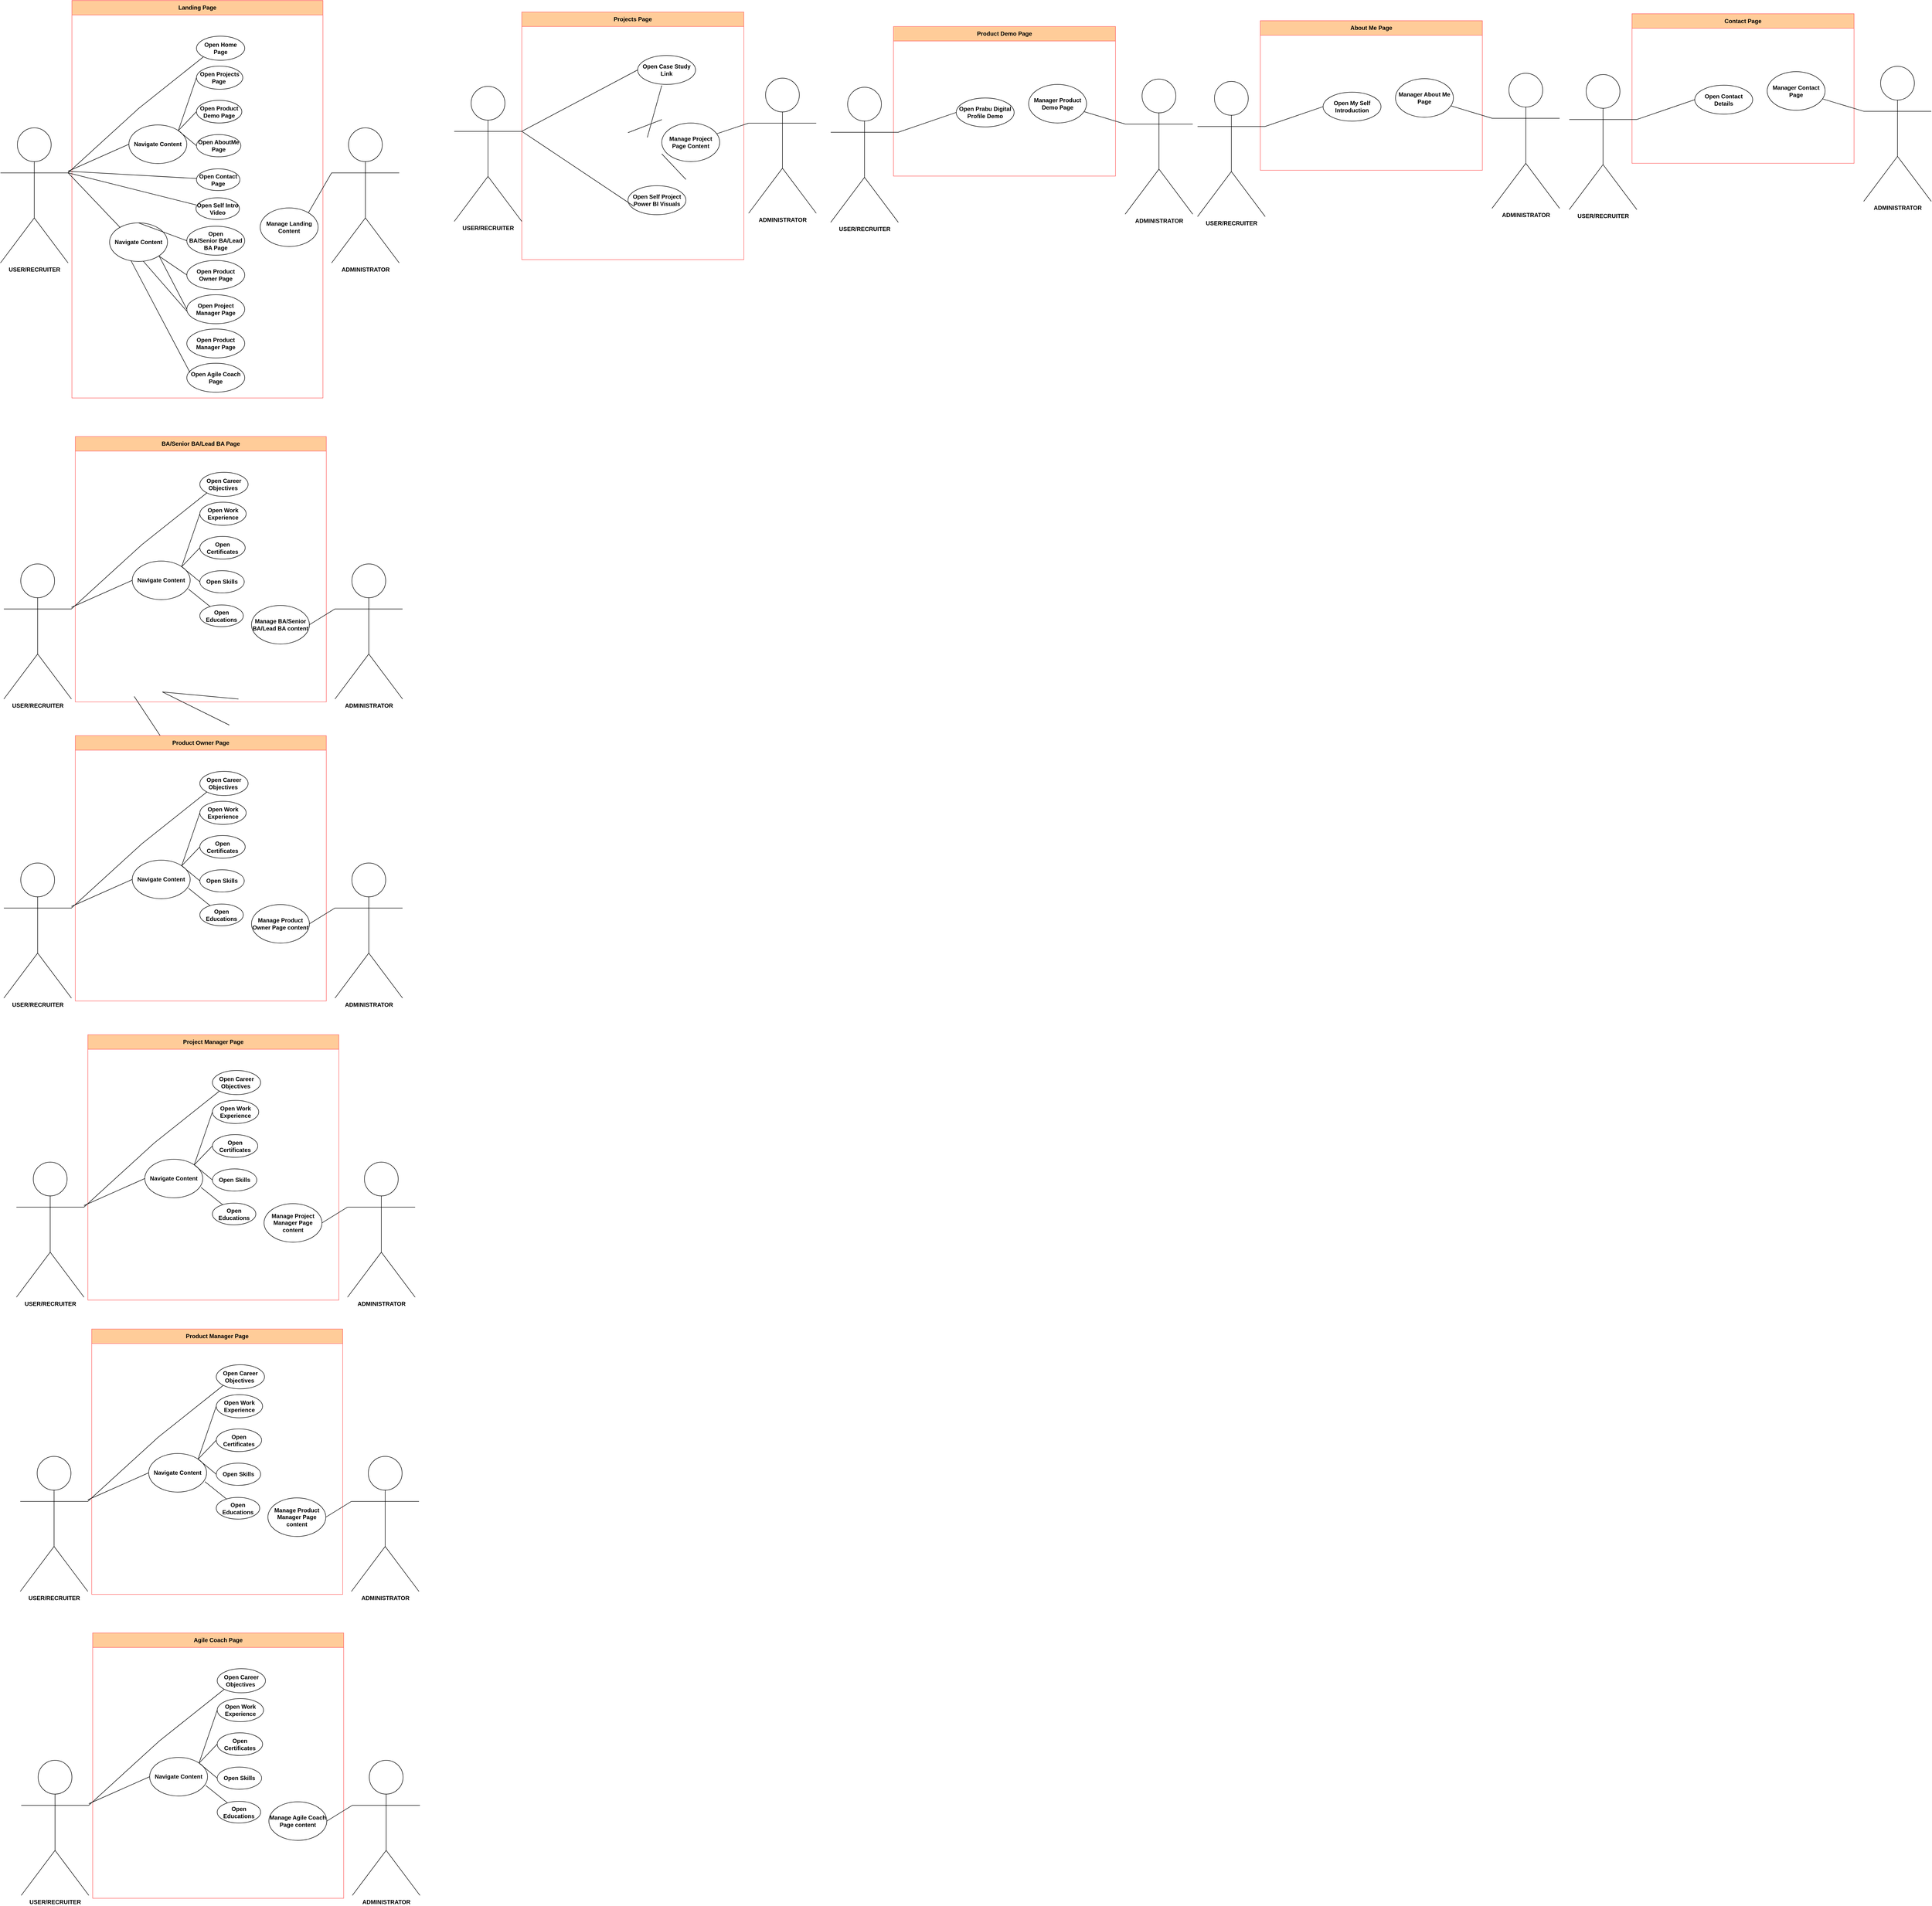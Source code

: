 <mxfile version="27.1.6">
  <diagram name="Page-1" id="kv3CZ3Vaf8H5un61DAdH">
    <mxGraphModel dx="2192" dy="1828" grid="1" gridSize="10" guides="1" tooltips="1" connect="1" arrows="1" fold="1" page="1" pageScale="1" pageWidth="850" pageHeight="1100" math="0" shadow="0">
      <root>
        <mxCell id="0" />
        <mxCell id="1" parent="0" />
        <mxCell id="JGeH6XGpxrfsvEzcyiVG-82" value="Landing Page" style="swimlane;fontStyle=1;align=center;horizontal=1;startSize=30;collapsible=0;html=1;whiteSpace=wrap;fillStyle=solid;fillColor=#FFCC99;strokeColor=#FF6666;swimlaneFillColor=default;movable=0;resizable=0;rotatable=0;deletable=0;editable=0;locked=1;connectable=0;" parent="1" vertex="1">
          <mxGeometry x="-642" y="-1064" width="520" height="824" as="geometry" />
        </mxCell>
        <mxCell id="JGeH6XGpxrfsvEzcyiVG-99" value="&lt;b&gt;Manage Landing Content&lt;/b&gt;" style="ellipse;whiteSpace=wrap;html=1;" parent="JGeH6XGpxrfsvEzcyiVG-82" vertex="1">
          <mxGeometry x="390" y="430" width="120" height="80" as="geometry" />
        </mxCell>
        <mxCell id="JGeH6XGpxrfsvEzcyiVG-101" value="" style="edgeStyle=none;html=1;endArrow=none;verticalAlign=bottom;rounded=0;entryX=0;entryY=0.333;entryDx=0;entryDy=0;entryPerimeter=0;" parent="JGeH6XGpxrfsvEzcyiVG-82" target="JGeH6XGpxrfsvEzcyiVG-23" edge="1">
          <mxGeometry width="160" relative="1" as="geometry">
            <mxPoint x="490" y="440" as="sourcePoint" />
            <mxPoint x="650" y="440" as="targetPoint" />
          </mxGeometry>
        </mxCell>
        <mxCell id="JGeH6XGpxrfsvEzcyiVG-22" value="&lt;b&gt;USER/RECRUITER&lt;/b&gt;" style="shape=umlActor;html=1;verticalLabelPosition=bottom;verticalAlign=top;align=center;" parent="1" vertex="1">
          <mxGeometry x="-790" y="-800" width="140" height="280" as="geometry" />
        </mxCell>
        <mxCell id="JGeH6XGpxrfsvEzcyiVG-23" value="&lt;b&gt;ADMINISTRATOR&lt;/b&gt;" style="shape=umlActor;html=1;verticalLabelPosition=bottom;verticalAlign=top;align=center;" parent="1" vertex="1">
          <mxGeometry x="-104" y="-800" width="140" height="280" as="geometry" />
        </mxCell>
        <mxCell id="JGeH6XGpxrfsvEzcyiVG-2" value="Open Home Page" style="shape=ellipse;html=1;strokeWidth=1;fontStyle=1;whiteSpace=wrap;align=center;perimeter=ellipsePerimeter;" parent="1" vertex="1">
          <mxGeometry x="-384" y="-990" width="100" height="50" as="geometry" />
        </mxCell>
        <mxCell id="JGeH6XGpxrfsvEzcyiVG-8" value="Open Projects Page&amp;nbsp;" style="shape=ellipse;html=1;strokeWidth=1;fontStyle=1;whiteSpace=wrap;align=center;perimeter=ellipsePerimeter;" parent="1" vertex="1">
          <mxGeometry x="-384" y="-928" width="96" height="48" as="geometry" />
        </mxCell>
        <mxCell id="JGeH6XGpxrfsvEzcyiVG-9" value="Open Product Demo Page" style="shape=ellipse;html=1;strokeWidth=1;fontStyle=1;whiteSpace=wrap;align=center;perimeter=ellipsePerimeter;" parent="1" vertex="1">
          <mxGeometry x="-384" y="-857" width="94" height="47" as="geometry" />
        </mxCell>
        <mxCell id="JGeH6XGpxrfsvEzcyiVG-10" value="Open AboutMe Page" style="shape=ellipse;html=1;strokeWidth=1;fontStyle=1;whiteSpace=wrap;align=center;perimeter=ellipsePerimeter;" parent="1" vertex="1">
          <mxGeometry x="-384" y="-786" width="92" height="46" as="geometry" />
        </mxCell>
        <mxCell id="JGeH6XGpxrfsvEzcyiVG-11" value="Open Contact Page" style="shape=ellipse;html=1;strokeWidth=1;fontStyle=1;whiteSpace=wrap;align=center;perimeter=ellipsePerimeter;" parent="1" vertex="1">
          <mxGeometry x="-384" y="-715" width="90" height="45" as="geometry" />
        </mxCell>
        <mxCell id="JGeH6XGpxrfsvEzcyiVG-12" value="&lt;div&gt;Open&lt;/div&gt;BA/Senior BA/Lead BA Page" style="shape=ellipse;html=1;strokeWidth=1;fontStyle=1;whiteSpace=wrap;align=center;perimeter=ellipsePerimeter;" parent="1" vertex="1">
          <mxGeometry x="-404" y="-596" width="120" height="60" as="geometry" />
        </mxCell>
        <mxCell id="JGeH6XGpxrfsvEzcyiVG-18" value="Open Product Owner Page" style="shape=ellipse;html=1;strokeWidth=1;fontStyle=1;whiteSpace=wrap;align=center;perimeter=ellipsePerimeter;" parent="1" vertex="1">
          <mxGeometry x="-404" y="-525" width="120" height="60" as="geometry" />
        </mxCell>
        <mxCell id="JGeH6XGpxrfsvEzcyiVG-19" value="Open Project Manager Page" style="shape=ellipse;html=1;strokeWidth=1;fontStyle=1;whiteSpace=wrap;align=center;perimeter=ellipsePerimeter;" parent="1" vertex="1">
          <mxGeometry x="-404" y="-454" width="120" height="60" as="geometry" />
        </mxCell>
        <mxCell id="JGeH6XGpxrfsvEzcyiVG-20" value="Open Product Manager Page" style="shape=ellipse;html=1;strokeWidth=1;fontStyle=1;whiteSpace=wrap;align=center;perimeter=ellipsePerimeter;" parent="1" vertex="1">
          <mxGeometry x="-404" y="-383" width="120" height="60" as="geometry" />
        </mxCell>
        <mxCell id="JGeH6XGpxrfsvEzcyiVG-21" value="Open Agile Coach Page" style="shape=ellipse;html=1;strokeWidth=1;fontStyle=1;whiteSpace=wrap;align=center;perimeter=ellipsePerimeter;" parent="1" vertex="1">
          <mxGeometry x="-404" y="-312" width="120" height="60" as="geometry" />
        </mxCell>
        <mxCell id="JGeH6XGpxrfsvEzcyiVG-85" value="&lt;b&gt;Navigate Content&lt;/b&gt;" style="ellipse;whiteSpace=wrap;html=1;strokeWidth=1;" parent="1" vertex="1">
          <mxGeometry x="-524" y="-806" width="120" height="80" as="geometry" />
        </mxCell>
        <mxCell id="JGeH6XGpxrfsvEzcyiVG-86" value="" style="edgeStyle=none;html=1;endArrow=none;verticalAlign=bottom;rounded=0;entryX=0;entryY=0.5;entryDx=0;entryDy=0;exitX=1;exitY=0;exitDx=0;exitDy=0;" parent="1" source="JGeH6XGpxrfsvEzcyiVG-85" target="JGeH6XGpxrfsvEzcyiVG-8" edge="1">
          <mxGeometry width="160" relative="1" as="geometry">
            <mxPoint x="-414" y="-800" as="sourcePoint" />
            <mxPoint x="-304" y="-810" as="targetPoint" />
          </mxGeometry>
        </mxCell>
        <mxCell id="JGeH6XGpxrfsvEzcyiVG-87" value="" style="edgeStyle=none;html=1;endArrow=none;verticalAlign=bottom;rounded=0;entryX=0;entryY=0.5;entryDx=0;entryDy=0;exitX=1;exitY=0;exitDx=0;exitDy=0;" parent="1" source="JGeH6XGpxrfsvEzcyiVG-85" target="JGeH6XGpxrfsvEzcyiVG-9" edge="1">
          <mxGeometry width="160" relative="1" as="geometry">
            <mxPoint x="-454" y="-810" as="sourcePoint" />
            <mxPoint x="-334" y="-750" as="targetPoint" />
          </mxGeometry>
        </mxCell>
        <mxCell id="JGeH6XGpxrfsvEzcyiVG-88" value="" style="edgeStyle=none;html=1;endArrow=none;verticalAlign=bottom;rounded=0;entryX=0;entryY=0.5;entryDx=0;entryDy=0;exitX=1;exitY=0;exitDx=0;exitDy=0;" parent="1" source="JGeH6XGpxrfsvEzcyiVG-85" target="JGeH6XGpxrfsvEzcyiVG-10" edge="1">
          <mxGeometry width="160" relative="1" as="geometry">
            <mxPoint x="-334" y="-713" as="sourcePoint" />
            <mxPoint x="-264" y="-740" as="targetPoint" />
          </mxGeometry>
        </mxCell>
        <mxCell id="JGeH6XGpxrfsvEzcyiVG-89" value="" style="edgeStyle=none;html=1;endArrow=none;verticalAlign=bottom;rounded=0;entryX=0;entryY=1;entryDx=0;entryDy=0;exitX=1;exitY=0.333;exitDx=0;exitDy=0;exitPerimeter=0;" parent="1" source="JGeH6XGpxrfsvEzcyiVG-22" target="JGeH6XGpxrfsvEzcyiVG-2" edge="1">
          <mxGeometry width="160" relative="1" as="geometry">
            <mxPoint x="-584" y="-710" as="sourcePoint" />
            <mxPoint x="-194" y="-800" as="targetPoint" />
            <Array as="points">
              <mxPoint x="-504" y="-840" />
            </Array>
          </mxGeometry>
        </mxCell>
        <mxCell id="JGeH6XGpxrfsvEzcyiVG-90" value="" style="edgeStyle=none;html=1;endArrow=none;verticalAlign=bottom;rounded=0;exitX=1;exitY=0.333;exitDx=0;exitDy=0;exitPerimeter=0;" parent="1" source="JGeH6XGpxrfsvEzcyiVG-22" edge="1">
          <mxGeometry width="160" relative="1" as="geometry">
            <mxPoint x="-414" y="-643" as="sourcePoint" />
            <mxPoint x="-384" y="-640" as="targetPoint" />
          </mxGeometry>
        </mxCell>
        <mxCell id="JGeH6XGpxrfsvEzcyiVG-91" value="&lt;b&gt;Navigate Content&lt;/b&gt;" style="ellipse;whiteSpace=wrap;html=1;strokeWidth=1;" parent="1" vertex="1">
          <mxGeometry x="-564" y="-603" width="120" height="80" as="geometry" />
        </mxCell>
        <mxCell id="JGeH6XGpxrfsvEzcyiVG-92" value="" style="edgeStyle=none;html=1;endArrow=none;verticalAlign=bottom;rounded=0;exitX=1;exitY=0.333;exitDx=0;exitDy=0;exitPerimeter=0;entryX=0;entryY=0.5;entryDx=0;entryDy=0;" parent="1" target="JGeH6XGpxrfsvEzcyiVG-12" edge="1">
          <mxGeometry width="160" relative="1" as="geometry">
            <mxPoint x="-504" y="-603" as="sourcePoint" />
            <mxPoint x="-294" y="-586" as="targetPoint" />
          </mxGeometry>
        </mxCell>
        <mxCell id="JGeH6XGpxrfsvEzcyiVG-93" value="" style="edgeStyle=none;html=1;endArrow=none;verticalAlign=bottom;rounded=0;entryX=0;entryY=0.5;entryDx=0;entryDy=0;" parent="1" source="JGeH6XGpxrfsvEzcyiVG-91" target="JGeH6XGpxrfsvEzcyiVG-18" edge="1">
          <mxGeometry width="160" relative="1" as="geometry">
            <mxPoint x="-404" y="-499" as="sourcePoint" />
            <mxPoint x="-304" y="-520" as="targetPoint" />
          </mxGeometry>
        </mxCell>
        <mxCell id="JGeH6XGpxrfsvEzcyiVG-94" value="" style="edgeStyle=none;html=1;endArrow=none;verticalAlign=bottom;rounded=0;entryX=0;entryY=0.5;entryDx=0;entryDy=0;exitX=1;exitY=1;exitDx=0;exitDy=0;" parent="1" source="JGeH6XGpxrfsvEzcyiVG-91" target="JGeH6XGpxrfsvEzcyiVG-19" edge="1">
          <mxGeometry width="160" relative="1" as="geometry">
            <mxPoint x="-364" y="-470" as="sourcePoint" />
            <mxPoint x="-323" y="-466" as="targetPoint" />
          </mxGeometry>
        </mxCell>
        <mxCell id="JGeH6XGpxrfsvEzcyiVG-95" value="" style="edgeStyle=none;html=1;endArrow=none;verticalAlign=bottom;rounded=0;exitX=0.583;exitY=0.994;exitDx=0;exitDy=0;exitPerimeter=0;" parent="1" source="JGeH6XGpxrfsvEzcyiVG-91" edge="1">
          <mxGeometry width="160" relative="1" as="geometry">
            <mxPoint x="-452" y="-525" as="sourcePoint" />
            <mxPoint x="-404" y="-420" as="targetPoint" />
          </mxGeometry>
        </mxCell>
        <mxCell id="JGeH6XGpxrfsvEzcyiVG-96" value="" style="edgeStyle=none;html=1;endArrow=none;verticalAlign=bottom;rounded=0;entryX=0.055;entryY=0.321;entryDx=0;entryDy=0;entryPerimeter=0;exitX=0.367;exitY=0.971;exitDx=0;exitDy=0;exitPerimeter=0;" parent="1" source="JGeH6XGpxrfsvEzcyiVG-91" target="JGeH6XGpxrfsvEzcyiVG-21" edge="1">
          <mxGeometry width="160" relative="1" as="geometry">
            <mxPoint x="-524" y="-520" as="sourcePoint" />
            <mxPoint x="-404" y="-350" as="targetPoint" />
          </mxGeometry>
        </mxCell>
        <mxCell id="JGeH6XGpxrfsvEzcyiVG-98" value="" style="edgeStyle=none;html=1;endArrow=none;verticalAlign=bottom;rounded=0;exitX=1;exitY=0.333;exitDx=0;exitDy=0;exitPerimeter=0;entryX=0.183;entryY=0.122;entryDx=0;entryDy=0;entryPerimeter=0;" parent="1" source="JGeH6XGpxrfsvEzcyiVG-22" target="JGeH6XGpxrfsvEzcyiVG-91" edge="1">
          <mxGeometry width="160" relative="1" as="geometry">
            <mxPoint x="-584" y="-710" as="sourcePoint" />
            <mxPoint x="-544" y="-600" as="targetPoint" />
          </mxGeometry>
        </mxCell>
        <mxCell id="JGeH6XGpxrfsvEzcyiVG-102" value="Projects Page" style="swimlane;fontStyle=1;align=center;horizontal=1;startSize=30;collapsible=0;html=1;whiteSpace=wrap;fillStyle=solid;fillColor=#FFCC99;strokeColor=#FF6666;swimlaneFillColor=default;movable=1;resizable=1;rotatable=1;deletable=1;editable=1;locked=0;connectable=1;" parent="1" vertex="1">
          <mxGeometry x="290" y="-1040" width="460" height="513.08" as="geometry" />
        </mxCell>
        <mxCell id="JGeH6XGpxrfsvEzcyiVG-103" value="&lt;b&gt;Manage Project Page Content&lt;/b&gt;" style="ellipse;whiteSpace=wrap;html=1;" parent="JGeH6XGpxrfsvEzcyiVG-102" vertex="1">
          <mxGeometry x="290" y="230" width="120" height="80" as="geometry" />
        </mxCell>
        <mxCell id="JGeH6XGpxrfsvEzcyiVG-112" value="Open Case Study Link" style="shape=ellipse;html=1;strokeWidth=1;fontStyle=1;whiteSpace=wrap;align=center;perimeter=ellipsePerimeter;" parent="JGeH6XGpxrfsvEzcyiVG-102" vertex="1">
          <mxGeometry x="240" y="90" width="120" height="60" as="geometry" />
        </mxCell>
        <mxCell id="JGeH6XGpxrfsvEzcyiVG-113" value="Open Self Project Power BI Visuals" style="shape=ellipse;html=1;strokeWidth=1;fontStyle=1;whiteSpace=wrap;align=center;perimeter=ellipsePerimeter;" parent="JGeH6XGpxrfsvEzcyiVG-102" vertex="1">
          <mxGeometry x="220" y="360" width="120" height="60" as="geometry" />
        </mxCell>
        <mxCell id="JGeH6XGpxrfsvEzcyiVG-105" value="&lt;b&gt;USER/RECRUITER&lt;/b&gt;" style="shape=umlActor;html=1;verticalLabelPosition=bottom;verticalAlign=top;align=center;" parent="1" vertex="1">
          <mxGeometry x="150" y="-886" width="140" height="280" as="geometry" />
        </mxCell>
        <mxCell id="JGeH6XGpxrfsvEzcyiVG-106" value="&lt;b&gt;ADMINISTRATOR&lt;/b&gt;" style="shape=umlActor;html=1;verticalLabelPosition=bottom;verticalAlign=top;align=center;" parent="1" vertex="1">
          <mxGeometry x="760" y="-903" width="140" height="280" as="geometry" />
        </mxCell>
        <mxCell id="JGeH6XGpxrfsvEzcyiVG-118" value="" style="edgeStyle=none;html=1;endArrow=none;verticalAlign=bottom;rounded=0;entryX=0;entryY=0.5;entryDx=0;entryDy=0;exitX=1;exitY=0;exitDx=0;exitDy=0;" parent="1" source="JGeH6XGpxrfsvEzcyiVG-117" edge="1">
          <mxGeometry width="160" relative="1" as="geometry">
            <mxPoint x="550" y="-780" as="sourcePoint" />
            <mxPoint x="580" y="-888.0" as="targetPoint" />
          </mxGeometry>
        </mxCell>
        <mxCell id="JGeH6XGpxrfsvEzcyiVG-119" value="" style="edgeStyle=none;html=1;endArrow=none;verticalAlign=bottom;rounded=0;entryX=0;entryY=0.5;entryDx=0;entryDy=0;exitX=1;exitY=0;exitDx=0;exitDy=0;" parent="1" source="JGeH6XGpxrfsvEzcyiVG-117" edge="1">
          <mxGeometry width="160" relative="1" as="geometry">
            <mxPoint x="510" y="-790" as="sourcePoint" />
            <mxPoint x="580" y="-817" as="targetPoint" />
          </mxGeometry>
        </mxCell>
        <mxCell id="JGeH6XGpxrfsvEzcyiVG-120" value="" style="edgeStyle=none;html=1;endArrow=none;verticalAlign=bottom;rounded=0;entryX=0;entryY=0.5;entryDx=0;entryDy=0;exitX=1;exitY=0;exitDx=0;exitDy=0;" parent="1" source="JGeH6XGpxrfsvEzcyiVG-117" edge="1">
          <mxGeometry width="160" relative="1" as="geometry">
            <mxPoint x="630" y="-693" as="sourcePoint" />
            <mxPoint x="580" y="-746" as="targetPoint" />
          </mxGeometry>
        </mxCell>
        <mxCell id="zQoAC11bRsfzjfiuVsmn-1" value="" style="edgeStyle=none;html=1;endArrow=none;verticalAlign=bottom;rounded=0;entryX=0;entryY=0.5;entryDx=0;entryDy=0;" edge="1" parent="1" target="JGeH6XGpxrfsvEzcyiVG-85">
          <mxGeometry width="160" relative="1" as="geometry">
            <mxPoint x="-650" y="-710" as="sourcePoint" />
            <mxPoint x="-490" y="-710" as="targetPoint" />
          </mxGeometry>
        </mxCell>
        <mxCell id="zQoAC11bRsfzjfiuVsmn-2" value="Open Self Intro Video" style="shape=ellipse;html=1;strokeWidth=1;fontStyle=1;whiteSpace=wrap;align=center;perimeter=ellipsePerimeter;" vertex="1" parent="1">
          <mxGeometry x="-385" y="-655" width="90" height="45" as="geometry" />
        </mxCell>
        <mxCell id="zQoAC11bRsfzjfiuVsmn-3" value="" style="edgeStyle=none;html=1;endArrow=none;verticalAlign=bottom;rounded=0;" edge="1" parent="1" target="JGeH6XGpxrfsvEzcyiVG-11">
          <mxGeometry width="160" relative="1" as="geometry">
            <mxPoint x="-650" y="-710" as="sourcePoint" />
            <mxPoint x="-184" y="-593" as="targetPoint" />
          </mxGeometry>
        </mxCell>
        <mxCell id="JGeH6XGpxrfsvEzcyiVG-129" value="" style="edgeStyle=none;html=1;endArrow=none;verticalAlign=bottom;rounded=0;exitX=1;exitY=0.333;exitDx=0;exitDy=0;exitPerimeter=0;entryX=0.104;entryY=0.712;entryDx=0;entryDy=0;entryPerimeter=0;" parent="1" source="JGeH6XGpxrfsvEzcyiVG-105" edge="1" target="JGeH6XGpxrfsvEzcyiVG-113">
          <mxGeometry width="160" relative="1" as="geometry">
            <mxPoint x="260" y="-779.997" as="sourcePoint" />
            <mxPoint x="530" y="-597.33" as="targetPoint" />
          </mxGeometry>
        </mxCell>
        <mxCell id="zQoAC11bRsfzjfiuVsmn-4" value="" style="edgeStyle=none;html=1;endArrow=none;verticalAlign=bottom;rounded=0;entryX=0;entryY=0.5;entryDx=0;entryDy=0;exitX=1;exitY=0.333;exitDx=0;exitDy=0;exitPerimeter=0;" edge="1" parent="1" source="JGeH6XGpxrfsvEzcyiVG-105" target="JGeH6XGpxrfsvEzcyiVG-112">
          <mxGeometry width="160" relative="1" as="geometry">
            <mxPoint x="300" y="-860" as="sourcePoint" />
            <mxPoint x="560" y="-900" as="targetPoint" />
          </mxGeometry>
        </mxCell>
        <mxCell id="JGeH6XGpxrfsvEzcyiVG-104" value="" style="edgeStyle=none;html=1;endArrow=none;verticalAlign=bottom;rounded=0;entryX=0;entryY=0.333;entryDx=0;entryDy=0;entryPerimeter=0;" parent="1" target="JGeH6XGpxrfsvEzcyiVG-106" edge="1" source="JGeH6XGpxrfsvEzcyiVG-103">
          <mxGeometry width="160" relative="1" as="geometry">
            <mxPoint x="740" y="-770" as="sourcePoint" />
            <mxPoint x="970" y="-600" as="targetPoint" />
          </mxGeometry>
        </mxCell>
        <mxCell id="zQoAC11bRsfzjfiuVsmn-5" value="Product Demo Page" style="swimlane;fontStyle=1;align=center;horizontal=1;startSize=30;collapsible=0;html=1;whiteSpace=wrap;fillStyle=solid;fillColor=#FFCC99;strokeColor=#FF6666;swimlaneFillColor=default;movable=1;resizable=1;rotatable=1;deletable=1;editable=1;locked=0;connectable=1;" vertex="1" parent="1">
          <mxGeometry x="1060" y="-1010" width="460" height="310" as="geometry" />
        </mxCell>
        <mxCell id="zQoAC11bRsfzjfiuVsmn-6" value="&lt;b&gt;Manager Product Demo Page&lt;/b&gt;" style="ellipse;whiteSpace=wrap;html=1;" vertex="1" parent="zQoAC11bRsfzjfiuVsmn-5">
          <mxGeometry x="280" y="120" width="120" height="80" as="geometry" />
        </mxCell>
        <mxCell id="zQoAC11bRsfzjfiuVsmn-7" value="Open Prabu Digital Profile Demo" style="shape=ellipse;html=1;strokeWidth=1;fontStyle=1;whiteSpace=wrap;align=center;perimeter=ellipsePerimeter;" vertex="1" parent="zQoAC11bRsfzjfiuVsmn-5">
          <mxGeometry x="130" y="148.08" width="120" height="60" as="geometry" />
        </mxCell>
        <mxCell id="zQoAC11bRsfzjfiuVsmn-9" value="&lt;b&gt;USER/RECRUITER&lt;/b&gt;" style="shape=umlActor;html=1;verticalLabelPosition=bottom;verticalAlign=top;align=center;" vertex="1" parent="1">
          <mxGeometry x="930" y="-884.08" width="140" height="280" as="geometry" />
        </mxCell>
        <mxCell id="zQoAC11bRsfzjfiuVsmn-10" value="&lt;b&gt;ADMINISTRATOR&lt;/b&gt;" style="shape=umlActor;html=1;verticalLabelPosition=bottom;verticalAlign=top;align=center;" vertex="1" parent="1">
          <mxGeometry x="1540" y="-901.08" width="140" height="280" as="geometry" />
        </mxCell>
        <mxCell id="zQoAC11bRsfzjfiuVsmn-12" value="" style="edgeStyle=none;html=1;endArrow=none;verticalAlign=bottom;rounded=0;entryX=0;entryY=0.5;entryDx=0;entryDy=0;exitX=1;exitY=0.333;exitDx=0;exitDy=0;exitPerimeter=0;" edge="1" parent="1" source="zQoAC11bRsfzjfiuVsmn-9" target="zQoAC11bRsfzjfiuVsmn-7">
          <mxGeometry width="160" relative="1" as="geometry">
            <mxPoint x="1080" y="-858.08" as="sourcePoint" />
            <mxPoint x="1340" y="-898.08" as="targetPoint" />
          </mxGeometry>
        </mxCell>
        <mxCell id="zQoAC11bRsfzjfiuVsmn-13" value="" style="edgeStyle=none;html=1;endArrow=none;verticalAlign=bottom;rounded=0;entryX=0;entryY=0.333;entryDx=0;entryDy=0;entryPerimeter=0;" edge="1" parent="1" source="zQoAC11bRsfzjfiuVsmn-6" target="zQoAC11bRsfzjfiuVsmn-10">
          <mxGeometry width="160" relative="1" as="geometry">
            <mxPoint x="1520" y="-768.08" as="sourcePoint" />
            <mxPoint x="1750" y="-598.08" as="targetPoint" />
          </mxGeometry>
        </mxCell>
        <mxCell id="zQoAC11bRsfzjfiuVsmn-14" value="About Me Page" style="swimlane;fontStyle=1;align=center;horizontal=1;startSize=30;collapsible=0;html=1;whiteSpace=wrap;fillStyle=solid;fillColor=#FFCC99;strokeColor=#FF6666;swimlaneFillColor=default;movable=1;resizable=1;rotatable=1;deletable=1;editable=1;locked=0;connectable=1;" vertex="1" parent="1">
          <mxGeometry x="1820" y="-1022" width="460" height="310" as="geometry" />
        </mxCell>
        <mxCell id="zQoAC11bRsfzjfiuVsmn-15" value="&lt;b&gt;Manager About Me Page&lt;/b&gt;" style="ellipse;whiteSpace=wrap;html=1;" vertex="1" parent="zQoAC11bRsfzjfiuVsmn-14">
          <mxGeometry x="280" y="120" width="120" height="80" as="geometry" />
        </mxCell>
        <mxCell id="zQoAC11bRsfzjfiuVsmn-16" value="Open My Self Introduction" style="shape=ellipse;html=1;strokeWidth=1;fontStyle=1;whiteSpace=wrap;align=center;perimeter=ellipsePerimeter;" vertex="1" parent="zQoAC11bRsfzjfiuVsmn-14">
          <mxGeometry x="130" y="148.08" width="120" height="60" as="geometry" />
        </mxCell>
        <mxCell id="zQoAC11bRsfzjfiuVsmn-17" value="&lt;b&gt;USER/RECRUITER&lt;/b&gt;" style="shape=umlActor;html=1;verticalLabelPosition=bottom;verticalAlign=top;align=center;" vertex="1" parent="1">
          <mxGeometry x="1690" y="-896.08" width="140" height="280" as="geometry" />
        </mxCell>
        <mxCell id="zQoAC11bRsfzjfiuVsmn-18" value="&lt;b&gt;ADMINISTRATOR&lt;/b&gt;" style="shape=umlActor;html=1;verticalLabelPosition=bottom;verticalAlign=top;align=center;" vertex="1" parent="1">
          <mxGeometry x="2300" y="-913.08" width="140" height="280" as="geometry" />
        </mxCell>
        <mxCell id="zQoAC11bRsfzjfiuVsmn-19" value="" style="edgeStyle=none;html=1;endArrow=none;verticalAlign=bottom;rounded=0;entryX=0;entryY=0.5;entryDx=0;entryDy=0;exitX=1;exitY=0.333;exitDx=0;exitDy=0;exitPerimeter=0;" edge="1" parent="1" source="zQoAC11bRsfzjfiuVsmn-17" target="zQoAC11bRsfzjfiuVsmn-16">
          <mxGeometry width="160" relative="1" as="geometry">
            <mxPoint x="1840" y="-870.08" as="sourcePoint" />
            <mxPoint x="2100" y="-910.08" as="targetPoint" />
          </mxGeometry>
        </mxCell>
        <mxCell id="zQoAC11bRsfzjfiuVsmn-20" value="" style="edgeStyle=none;html=1;endArrow=none;verticalAlign=bottom;rounded=0;entryX=0;entryY=0.333;entryDx=0;entryDy=0;entryPerimeter=0;" edge="1" parent="1" source="zQoAC11bRsfzjfiuVsmn-15" target="zQoAC11bRsfzjfiuVsmn-18">
          <mxGeometry width="160" relative="1" as="geometry">
            <mxPoint x="2280" y="-780.08" as="sourcePoint" />
            <mxPoint x="2510" y="-610.08" as="targetPoint" />
          </mxGeometry>
        </mxCell>
        <mxCell id="zQoAC11bRsfzjfiuVsmn-21" value="Contact Page" style="swimlane;fontStyle=1;align=center;horizontal=1;startSize=30;collapsible=0;html=1;whiteSpace=wrap;fillStyle=solid;fillColor=#FFCC99;strokeColor=#FF6666;swimlaneFillColor=default;movable=1;resizable=1;rotatable=1;deletable=1;editable=1;locked=0;connectable=1;" vertex="1" parent="1">
          <mxGeometry x="2590" y="-1036.46" width="460" height="310" as="geometry" />
        </mxCell>
        <mxCell id="zQoAC11bRsfzjfiuVsmn-22" value="&lt;b&gt;Manager Contact Page&lt;/b&gt;" style="ellipse;whiteSpace=wrap;html=1;" vertex="1" parent="zQoAC11bRsfzjfiuVsmn-21">
          <mxGeometry x="280" y="120" width="120" height="80" as="geometry" />
        </mxCell>
        <mxCell id="zQoAC11bRsfzjfiuVsmn-23" value="Open Contact Details" style="shape=ellipse;html=1;strokeWidth=1;fontStyle=1;whiteSpace=wrap;align=center;perimeter=ellipsePerimeter;" vertex="1" parent="zQoAC11bRsfzjfiuVsmn-21">
          <mxGeometry x="130" y="148.08" width="120" height="60" as="geometry" />
        </mxCell>
        <mxCell id="zQoAC11bRsfzjfiuVsmn-24" value="&lt;b&gt;USER/RECRUITER&lt;/b&gt;" style="shape=umlActor;html=1;verticalLabelPosition=bottom;verticalAlign=top;align=center;" vertex="1" parent="1">
          <mxGeometry x="2460" y="-910.54" width="140" height="280" as="geometry" />
        </mxCell>
        <mxCell id="zQoAC11bRsfzjfiuVsmn-25" value="&lt;b&gt;ADMINISTRATOR&lt;/b&gt;" style="shape=umlActor;html=1;verticalLabelPosition=bottom;verticalAlign=top;align=center;" vertex="1" parent="1">
          <mxGeometry x="3070" y="-927.54" width="140" height="280" as="geometry" />
        </mxCell>
        <mxCell id="zQoAC11bRsfzjfiuVsmn-26" value="" style="edgeStyle=none;html=1;endArrow=none;verticalAlign=bottom;rounded=0;entryX=0;entryY=0.5;entryDx=0;entryDy=0;exitX=1;exitY=0.333;exitDx=0;exitDy=0;exitPerimeter=0;" edge="1" parent="1" source="zQoAC11bRsfzjfiuVsmn-24" target="zQoAC11bRsfzjfiuVsmn-23">
          <mxGeometry width="160" relative="1" as="geometry">
            <mxPoint x="2610" y="-884.54" as="sourcePoint" />
            <mxPoint x="2870" y="-924.54" as="targetPoint" />
          </mxGeometry>
        </mxCell>
        <mxCell id="zQoAC11bRsfzjfiuVsmn-27" value="" style="edgeStyle=none;html=1;endArrow=none;verticalAlign=bottom;rounded=0;entryX=0;entryY=0.333;entryDx=0;entryDy=0;entryPerimeter=0;" edge="1" parent="1" source="zQoAC11bRsfzjfiuVsmn-22" target="zQoAC11bRsfzjfiuVsmn-25">
          <mxGeometry width="160" relative="1" as="geometry">
            <mxPoint x="3050" y="-794.54" as="sourcePoint" />
            <mxPoint x="3280" y="-624.54" as="targetPoint" />
          </mxGeometry>
        </mxCell>
        <mxCell id="zQoAC11bRsfzjfiuVsmn-28" value="BA/Senior BA/Lead BA Page" style="swimlane;fontStyle=1;align=center;horizontal=1;startSize=30;collapsible=0;html=1;whiteSpace=wrap;fillStyle=solid;fillColor=#FFCC99;strokeColor=#FF6666;swimlaneFillColor=default;movable=1;resizable=1;rotatable=1;deletable=1;editable=1;locked=0;connectable=1;" vertex="1" parent="1">
          <mxGeometry x="-635" y="-160" width="520" height="550" as="geometry" />
        </mxCell>
        <mxCell id="zQoAC11bRsfzjfiuVsmn-29" value="&lt;b&gt;Manage BA/Senior BA/Lead BA content&lt;/b&gt;" style="ellipse;whiteSpace=wrap;html=1;" vertex="1" parent="zQoAC11bRsfzjfiuVsmn-28">
          <mxGeometry x="365" y="350" width="120" height="80" as="geometry" />
        </mxCell>
        <mxCell id="zQoAC11bRsfzjfiuVsmn-31" value="&lt;b&gt;USER/RECRUITER&lt;/b&gt;" style="shape=umlActor;html=1;verticalLabelPosition=bottom;verticalAlign=top;align=center;" vertex="1" parent="1">
          <mxGeometry x="-783" y="104" width="140" height="280" as="geometry" />
        </mxCell>
        <mxCell id="zQoAC11bRsfzjfiuVsmn-32" value="&lt;b&gt;ADMINISTRATOR&lt;/b&gt;" style="shape=umlActor;html=1;verticalLabelPosition=bottom;verticalAlign=top;align=center;" vertex="1" parent="1">
          <mxGeometry x="-97" y="104" width="140" height="280" as="geometry" />
        </mxCell>
        <mxCell id="zQoAC11bRsfzjfiuVsmn-33" value="Open Career Objectives&amp;nbsp;" style="shape=ellipse;html=1;strokeWidth=1;fontStyle=1;whiteSpace=wrap;align=center;perimeter=ellipsePerimeter;" vertex="1" parent="1">
          <mxGeometry x="-377" y="-86" width="100" height="50" as="geometry" />
        </mxCell>
        <mxCell id="zQoAC11bRsfzjfiuVsmn-34" value="Open Work Experience" style="shape=ellipse;html=1;strokeWidth=1;fontStyle=1;whiteSpace=wrap;align=center;perimeter=ellipsePerimeter;" vertex="1" parent="1">
          <mxGeometry x="-377" y="-24" width="96" height="48" as="geometry" />
        </mxCell>
        <mxCell id="zQoAC11bRsfzjfiuVsmn-35" value="Open Certificates" style="shape=ellipse;html=1;strokeWidth=1;fontStyle=1;whiteSpace=wrap;align=center;perimeter=ellipsePerimeter;" vertex="1" parent="1">
          <mxGeometry x="-377" y="47" width="94" height="47" as="geometry" />
        </mxCell>
        <mxCell id="zQoAC11bRsfzjfiuVsmn-36" value="Open Skills" style="shape=ellipse;html=1;strokeWidth=1;fontStyle=1;whiteSpace=wrap;align=center;perimeter=ellipsePerimeter;" vertex="1" parent="1">
          <mxGeometry x="-377" y="118" width="92" height="46" as="geometry" />
        </mxCell>
        <mxCell id="zQoAC11bRsfzjfiuVsmn-37" value="Open Educations" style="shape=ellipse;html=1;strokeWidth=1;fontStyle=1;whiteSpace=wrap;align=center;perimeter=ellipsePerimeter;" vertex="1" parent="1">
          <mxGeometry x="-377" y="189" width="90" height="45" as="geometry" />
        </mxCell>
        <mxCell id="zQoAC11bRsfzjfiuVsmn-43" value="&lt;b&gt;Navigate Content&lt;/b&gt;" style="ellipse;whiteSpace=wrap;html=1;strokeWidth=1;" vertex="1" parent="1">
          <mxGeometry x="-517" y="98" width="120" height="80" as="geometry" />
        </mxCell>
        <mxCell id="zQoAC11bRsfzjfiuVsmn-44" value="" style="edgeStyle=none;html=1;endArrow=none;verticalAlign=bottom;rounded=0;entryX=0;entryY=0.5;entryDx=0;entryDy=0;exitX=1;exitY=0;exitDx=0;exitDy=0;" edge="1" parent="1" source="zQoAC11bRsfzjfiuVsmn-43" target="zQoAC11bRsfzjfiuVsmn-34">
          <mxGeometry width="160" relative="1" as="geometry">
            <mxPoint x="-407" y="104" as="sourcePoint" />
            <mxPoint x="-297" y="94" as="targetPoint" />
          </mxGeometry>
        </mxCell>
        <mxCell id="zQoAC11bRsfzjfiuVsmn-45" value="" style="edgeStyle=none;html=1;endArrow=none;verticalAlign=bottom;rounded=0;entryX=0;entryY=0.5;entryDx=0;entryDy=0;exitX=1;exitY=0;exitDx=0;exitDy=0;" edge="1" parent="1" source="zQoAC11bRsfzjfiuVsmn-43" target="zQoAC11bRsfzjfiuVsmn-35">
          <mxGeometry width="160" relative="1" as="geometry">
            <mxPoint x="-447" y="94" as="sourcePoint" />
            <mxPoint x="-327" y="154" as="targetPoint" />
          </mxGeometry>
        </mxCell>
        <mxCell id="zQoAC11bRsfzjfiuVsmn-46" value="" style="edgeStyle=none;html=1;endArrow=none;verticalAlign=bottom;rounded=0;entryX=0;entryY=0.5;entryDx=0;entryDy=0;exitX=1;exitY=0;exitDx=0;exitDy=0;" edge="1" parent="1" source="zQoAC11bRsfzjfiuVsmn-43" target="zQoAC11bRsfzjfiuVsmn-36">
          <mxGeometry width="160" relative="1" as="geometry">
            <mxPoint x="-327" y="191" as="sourcePoint" />
            <mxPoint x="-257" y="164" as="targetPoint" />
          </mxGeometry>
        </mxCell>
        <mxCell id="zQoAC11bRsfzjfiuVsmn-47" value="" style="edgeStyle=none;html=1;endArrow=none;verticalAlign=bottom;rounded=0;entryX=0;entryY=1;entryDx=0;entryDy=0;exitX=1;exitY=0.333;exitDx=0;exitDy=0;exitPerimeter=0;" edge="1" parent="1" source="zQoAC11bRsfzjfiuVsmn-31" target="zQoAC11bRsfzjfiuVsmn-33">
          <mxGeometry width="160" relative="1" as="geometry">
            <mxPoint x="-577" y="194" as="sourcePoint" />
            <mxPoint x="-187" y="104" as="targetPoint" />
            <Array as="points">
              <mxPoint x="-497" y="64" />
            </Array>
          </mxGeometry>
        </mxCell>
        <mxCell id="zQoAC11bRsfzjfiuVsmn-51" value="" style="edgeStyle=none;html=1;endArrow=none;verticalAlign=bottom;rounded=0;entryX=0;entryY=0.5;entryDx=0;entryDy=0;" edge="1" parent="1" target="zQoAC11bRsfzjfiuVsmn-39">
          <mxGeometry width="160" relative="1" as="geometry">
            <mxPoint x="-454.766" y="369.412" as="sourcePoint" />
            <mxPoint x="-297" y="384" as="targetPoint" />
          </mxGeometry>
        </mxCell>
        <mxCell id="zQoAC11bRsfzjfiuVsmn-52" value="" style="edgeStyle=none;html=1;endArrow=none;verticalAlign=bottom;rounded=0;entryX=0;entryY=0.5;entryDx=0;entryDy=0;exitX=1;exitY=1;exitDx=0;exitDy=0;" edge="1" parent="1" target="zQoAC11bRsfzjfiuVsmn-40">
          <mxGeometry width="160" relative="1" as="geometry">
            <mxPoint x="-454.574" y="369.284" as="sourcePoint" />
            <mxPoint x="-316" y="438" as="targetPoint" />
          </mxGeometry>
        </mxCell>
        <mxCell id="zQoAC11bRsfzjfiuVsmn-54" value="" style="edgeStyle=none;html=1;endArrow=none;verticalAlign=bottom;rounded=0;entryX=0.055;entryY=0.321;entryDx=0;entryDy=0;entryPerimeter=0;exitX=0.367;exitY=0.971;exitDx=0;exitDy=0;exitPerimeter=0;" edge="1" parent="1" target="zQoAC11bRsfzjfiuVsmn-42">
          <mxGeometry width="160" relative="1" as="geometry">
            <mxPoint x="-512.96" y="378.68" as="sourcePoint" />
            <mxPoint x="-397" y="554" as="targetPoint" />
          </mxGeometry>
        </mxCell>
        <mxCell id="zQoAC11bRsfzjfiuVsmn-56" value="" style="edgeStyle=none;html=1;endArrow=none;verticalAlign=bottom;rounded=0;entryX=0;entryY=0.5;entryDx=0;entryDy=0;" edge="1" parent="1" target="zQoAC11bRsfzjfiuVsmn-43">
          <mxGeometry width="160" relative="1" as="geometry">
            <mxPoint x="-643" y="194" as="sourcePoint" />
            <mxPoint x="-483" y="194" as="targetPoint" />
          </mxGeometry>
        </mxCell>
        <mxCell id="zQoAC11bRsfzjfiuVsmn-58" value="" style="edgeStyle=none;html=1;endArrow=none;verticalAlign=bottom;rounded=0;exitX=0.971;exitY=0.73;exitDx=0;exitDy=0;exitPerimeter=0;" edge="1" parent="1" target="zQoAC11bRsfzjfiuVsmn-37" source="zQoAC11bRsfzjfiuVsmn-43">
          <mxGeometry width="160" relative="1" as="geometry">
            <mxPoint x="-410" y="170" as="sourcePoint" />
            <mxPoint x="-177" y="311" as="targetPoint" />
          </mxGeometry>
        </mxCell>
        <mxCell id="zQoAC11bRsfzjfiuVsmn-30" value="" style="edgeStyle=none;html=1;endArrow=none;verticalAlign=bottom;rounded=0;entryX=0;entryY=0.333;entryDx=0;entryDy=0;entryPerimeter=0;exitX=1;exitY=0.5;exitDx=0;exitDy=0;" edge="1" parent="1" target="zQoAC11bRsfzjfiuVsmn-32" source="zQoAC11bRsfzjfiuVsmn-29">
          <mxGeometry width="160" relative="1" as="geometry">
            <mxPoint x="-145" y="280" as="sourcePoint" />
            <mxPoint x="15" y="280" as="targetPoint" />
          </mxGeometry>
        </mxCell>
        <mxCell id="zQoAC11bRsfzjfiuVsmn-59" value="Product Owner Page" style="swimlane;fontStyle=1;align=center;horizontal=1;startSize=30;collapsible=0;html=1;whiteSpace=wrap;fillStyle=solid;fillColor=#FFCC99;strokeColor=#FF6666;swimlaneFillColor=default;movable=1;resizable=1;rotatable=1;deletable=1;editable=1;locked=0;connectable=1;" vertex="1" parent="1">
          <mxGeometry x="-635" y="460" width="520" height="550" as="geometry" />
        </mxCell>
        <mxCell id="zQoAC11bRsfzjfiuVsmn-60" value="&lt;b&gt;Manage Product Owner Page content&lt;/b&gt;" style="ellipse;whiteSpace=wrap;html=1;" vertex="1" parent="zQoAC11bRsfzjfiuVsmn-59">
          <mxGeometry x="365" y="350" width="120" height="80" as="geometry" />
        </mxCell>
        <mxCell id="zQoAC11bRsfzjfiuVsmn-61" value="&lt;b&gt;USER/RECRUITER&lt;/b&gt;" style="shape=umlActor;html=1;verticalLabelPosition=bottom;verticalAlign=top;align=center;" vertex="1" parent="1">
          <mxGeometry x="-783" y="724" width="140" height="280" as="geometry" />
        </mxCell>
        <mxCell id="zQoAC11bRsfzjfiuVsmn-62" value="&lt;b&gt;ADMINISTRATOR&lt;/b&gt;" style="shape=umlActor;html=1;verticalLabelPosition=bottom;verticalAlign=top;align=center;" vertex="1" parent="1">
          <mxGeometry x="-97" y="724" width="140" height="280" as="geometry" />
        </mxCell>
        <mxCell id="zQoAC11bRsfzjfiuVsmn-63" value="Open Career Objectives&amp;nbsp;" style="shape=ellipse;html=1;strokeWidth=1;fontStyle=1;whiteSpace=wrap;align=center;perimeter=ellipsePerimeter;" vertex="1" parent="1">
          <mxGeometry x="-377" y="534" width="100" height="50" as="geometry" />
        </mxCell>
        <mxCell id="zQoAC11bRsfzjfiuVsmn-64" value="Open Work Experience" style="shape=ellipse;html=1;strokeWidth=1;fontStyle=1;whiteSpace=wrap;align=center;perimeter=ellipsePerimeter;" vertex="1" parent="1">
          <mxGeometry x="-377" y="596" width="96" height="48" as="geometry" />
        </mxCell>
        <mxCell id="zQoAC11bRsfzjfiuVsmn-65" value="Open Certificates" style="shape=ellipse;html=1;strokeWidth=1;fontStyle=1;whiteSpace=wrap;align=center;perimeter=ellipsePerimeter;" vertex="1" parent="1">
          <mxGeometry x="-377" y="667" width="94" height="47" as="geometry" />
        </mxCell>
        <mxCell id="zQoAC11bRsfzjfiuVsmn-66" value="Open Skills" style="shape=ellipse;html=1;strokeWidth=1;fontStyle=1;whiteSpace=wrap;align=center;perimeter=ellipsePerimeter;" vertex="1" parent="1">
          <mxGeometry x="-377" y="738" width="92" height="46" as="geometry" />
        </mxCell>
        <mxCell id="zQoAC11bRsfzjfiuVsmn-67" value="Open Educations" style="shape=ellipse;html=1;strokeWidth=1;fontStyle=1;whiteSpace=wrap;align=center;perimeter=ellipsePerimeter;" vertex="1" parent="1">
          <mxGeometry x="-377" y="809" width="90" height="45" as="geometry" />
        </mxCell>
        <mxCell id="zQoAC11bRsfzjfiuVsmn-68" value="&lt;b&gt;Navigate Content&lt;/b&gt;" style="ellipse;whiteSpace=wrap;html=1;strokeWidth=1;" vertex="1" parent="1">
          <mxGeometry x="-517" y="718" width="120" height="80" as="geometry" />
        </mxCell>
        <mxCell id="zQoAC11bRsfzjfiuVsmn-69" value="" style="edgeStyle=none;html=1;endArrow=none;verticalAlign=bottom;rounded=0;entryX=0;entryY=0.5;entryDx=0;entryDy=0;exitX=1;exitY=0;exitDx=0;exitDy=0;" edge="1" parent="1" source="zQoAC11bRsfzjfiuVsmn-68" target="zQoAC11bRsfzjfiuVsmn-64">
          <mxGeometry width="160" relative="1" as="geometry">
            <mxPoint x="-407" y="724" as="sourcePoint" />
            <mxPoint x="-297" y="714" as="targetPoint" />
          </mxGeometry>
        </mxCell>
        <mxCell id="zQoAC11bRsfzjfiuVsmn-70" value="" style="edgeStyle=none;html=1;endArrow=none;verticalAlign=bottom;rounded=0;entryX=0;entryY=0.5;entryDx=0;entryDy=0;exitX=1;exitY=0;exitDx=0;exitDy=0;" edge="1" parent="1" source="zQoAC11bRsfzjfiuVsmn-68" target="zQoAC11bRsfzjfiuVsmn-65">
          <mxGeometry width="160" relative="1" as="geometry">
            <mxPoint x="-447" y="714" as="sourcePoint" />
            <mxPoint x="-327" y="774" as="targetPoint" />
          </mxGeometry>
        </mxCell>
        <mxCell id="zQoAC11bRsfzjfiuVsmn-71" value="" style="edgeStyle=none;html=1;endArrow=none;verticalAlign=bottom;rounded=0;entryX=0;entryY=0.5;entryDx=0;entryDy=0;exitX=1;exitY=0;exitDx=0;exitDy=0;" edge="1" parent="1" source="zQoAC11bRsfzjfiuVsmn-68" target="zQoAC11bRsfzjfiuVsmn-66">
          <mxGeometry width="160" relative="1" as="geometry">
            <mxPoint x="-327" y="811" as="sourcePoint" />
            <mxPoint x="-257" y="784" as="targetPoint" />
          </mxGeometry>
        </mxCell>
        <mxCell id="zQoAC11bRsfzjfiuVsmn-72" value="" style="edgeStyle=none;html=1;endArrow=none;verticalAlign=bottom;rounded=0;entryX=0;entryY=1;entryDx=0;entryDy=0;exitX=1;exitY=0.333;exitDx=0;exitDy=0;exitPerimeter=0;" edge="1" parent="1" source="zQoAC11bRsfzjfiuVsmn-61" target="zQoAC11bRsfzjfiuVsmn-63">
          <mxGeometry width="160" relative="1" as="geometry">
            <mxPoint x="-577" y="814" as="sourcePoint" />
            <mxPoint x="-187" y="724" as="targetPoint" />
            <Array as="points">
              <mxPoint x="-497" y="684" />
            </Array>
          </mxGeometry>
        </mxCell>
        <mxCell id="zQoAC11bRsfzjfiuVsmn-73" value="" style="edgeStyle=none;html=1;endArrow=none;verticalAlign=bottom;rounded=0;entryX=0;entryY=0.5;entryDx=0;entryDy=0;" edge="1" parent="1" target="zQoAC11bRsfzjfiuVsmn-68">
          <mxGeometry width="160" relative="1" as="geometry">
            <mxPoint x="-643" y="814" as="sourcePoint" />
            <mxPoint x="-483" y="814" as="targetPoint" />
          </mxGeometry>
        </mxCell>
        <mxCell id="zQoAC11bRsfzjfiuVsmn-74" value="" style="edgeStyle=none;html=1;endArrow=none;verticalAlign=bottom;rounded=0;exitX=0.971;exitY=0.73;exitDx=0;exitDy=0;exitPerimeter=0;" edge="1" parent="1" source="zQoAC11bRsfzjfiuVsmn-68" target="zQoAC11bRsfzjfiuVsmn-67">
          <mxGeometry width="160" relative="1" as="geometry">
            <mxPoint x="-410" y="790" as="sourcePoint" />
            <mxPoint x="-177" y="931" as="targetPoint" />
          </mxGeometry>
        </mxCell>
        <mxCell id="zQoAC11bRsfzjfiuVsmn-75" value="" style="edgeStyle=none;html=1;endArrow=none;verticalAlign=bottom;rounded=0;entryX=0;entryY=0.333;entryDx=0;entryDy=0;entryPerimeter=0;exitX=1;exitY=0.5;exitDx=0;exitDy=0;" edge="1" parent="1" source="zQoAC11bRsfzjfiuVsmn-60" target="zQoAC11bRsfzjfiuVsmn-62">
          <mxGeometry width="160" relative="1" as="geometry">
            <mxPoint x="-145" y="900" as="sourcePoint" />
            <mxPoint x="15" y="900" as="targetPoint" />
          </mxGeometry>
        </mxCell>
        <mxCell id="zQoAC11bRsfzjfiuVsmn-76" value="Project Manager Page" style="swimlane;fontStyle=1;align=center;horizontal=1;startSize=30;collapsible=0;html=1;whiteSpace=wrap;fillStyle=solid;fillColor=#FFCC99;strokeColor=#FF6666;swimlaneFillColor=default;movable=1;resizable=1;rotatable=1;deletable=1;editable=1;locked=0;connectable=1;" vertex="1" parent="1">
          <mxGeometry x="-609" y="1080" width="520" height="550" as="geometry" />
        </mxCell>
        <mxCell id="zQoAC11bRsfzjfiuVsmn-77" value="&lt;b&gt;Manage Project Manager Page content&lt;/b&gt;" style="ellipse;whiteSpace=wrap;html=1;" vertex="1" parent="zQoAC11bRsfzjfiuVsmn-76">
          <mxGeometry x="365" y="350" width="120" height="80" as="geometry" />
        </mxCell>
        <mxCell id="zQoAC11bRsfzjfiuVsmn-78" value="&lt;b&gt;USER/RECRUITER&lt;/b&gt;" style="shape=umlActor;html=1;verticalLabelPosition=bottom;verticalAlign=top;align=center;" vertex="1" parent="1">
          <mxGeometry x="-757" y="1344" width="140" height="280" as="geometry" />
        </mxCell>
        <mxCell id="zQoAC11bRsfzjfiuVsmn-79" value="&lt;b&gt;ADMINISTRATOR&lt;/b&gt;" style="shape=umlActor;html=1;verticalLabelPosition=bottom;verticalAlign=top;align=center;" vertex="1" parent="1">
          <mxGeometry x="-71" y="1344" width="140" height="280" as="geometry" />
        </mxCell>
        <mxCell id="zQoAC11bRsfzjfiuVsmn-80" value="Open Career Objectives&amp;nbsp;" style="shape=ellipse;html=1;strokeWidth=1;fontStyle=1;whiteSpace=wrap;align=center;perimeter=ellipsePerimeter;" vertex="1" parent="1">
          <mxGeometry x="-351" y="1154" width="100" height="50" as="geometry" />
        </mxCell>
        <mxCell id="zQoAC11bRsfzjfiuVsmn-81" value="Open Work Experience" style="shape=ellipse;html=1;strokeWidth=1;fontStyle=1;whiteSpace=wrap;align=center;perimeter=ellipsePerimeter;" vertex="1" parent="1">
          <mxGeometry x="-351" y="1216" width="96" height="48" as="geometry" />
        </mxCell>
        <mxCell id="zQoAC11bRsfzjfiuVsmn-82" value="Open Certificates" style="shape=ellipse;html=1;strokeWidth=1;fontStyle=1;whiteSpace=wrap;align=center;perimeter=ellipsePerimeter;" vertex="1" parent="1">
          <mxGeometry x="-351" y="1287" width="94" height="47" as="geometry" />
        </mxCell>
        <mxCell id="zQoAC11bRsfzjfiuVsmn-83" value="Open Skills" style="shape=ellipse;html=1;strokeWidth=1;fontStyle=1;whiteSpace=wrap;align=center;perimeter=ellipsePerimeter;" vertex="1" parent="1">
          <mxGeometry x="-351" y="1358" width="92" height="46" as="geometry" />
        </mxCell>
        <mxCell id="zQoAC11bRsfzjfiuVsmn-84" value="Open Educations" style="shape=ellipse;html=1;strokeWidth=1;fontStyle=1;whiteSpace=wrap;align=center;perimeter=ellipsePerimeter;" vertex="1" parent="1">
          <mxGeometry x="-351" y="1429" width="90" height="45" as="geometry" />
        </mxCell>
        <mxCell id="zQoAC11bRsfzjfiuVsmn-85" value="&lt;b&gt;Navigate Content&lt;/b&gt;" style="ellipse;whiteSpace=wrap;html=1;strokeWidth=1;" vertex="1" parent="1">
          <mxGeometry x="-491" y="1338" width="120" height="80" as="geometry" />
        </mxCell>
        <mxCell id="zQoAC11bRsfzjfiuVsmn-86" value="" style="edgeStyle=none;html=1;endArrow=none;verticalAlign=bottom;rounded=0;entryX=0;entryY=0.5;entryDx=0;entryDy=0;exitX=1;exitY=0;exitDx=0;exitDy=0;" edge="1" parent="1" source="zQoAC11bRsfzjfiuVsmn-85" target="zQoAC11bRsfzjfiuVsmn-81">
          <mxGeometry width="160" relative="1" as="geometry">
            <mxPoint x="-381" y="1344" as="sourcePoint" />
            <mxPoint x="-271" y="1334" as="targetPoint" />
          </mxGeometry>
        </mxCell>
        <mxCell id="zQoAC11bRsfzjfiuVsmn-87" value="" style="edgeStyle=none;html=1;endArrow=none;verticalAlign=bottom;rounded=0;entryX=0;entryY=0.5;entryDx=0;entryDy=0;exitX=1;exitY=0;exitDx=0;exitDy=0;" edge="1" parent="1" source="zQoAC11bRsfzjfiuVsmn-85" target="zQoAC11bRsfzjfiuVsmn-82">
          <mxGeometry width="160" relative="1" as="geometry">
            <mxPoint x="-421" y="1334" as="sourcePoint" />
            <mxPoint x="-301" y="1394" as="targetPoint" />
          </mxGeometry>
        </mxCell>
        <mxCell id="zQoAC11bRsfzjfiuVsmn-88" value="" style="edgeStyle=none;html=1;endArrow=none;verticalAlign=bottom;rounded=0;entryX=0;entryY=0.5;entryDx=0;entryDy=0;exitX=1;exitY=0;exitDx=0;exitDy=0;" edge="1" parent="1" source="zQoAC11bRsfzjfiuVsmn-85" target="zQoAC11bRsfzjfiuVsmn-83">
          <mxGeometry width="160" relative="1" as="geometry">
            <mxPoint x="-301" y="1431" as="sourcePoint" />
            <mxPoint x="-231" y="1404" as="targetPoint" />
          </mxGeometry>
        </mxCell>
        <mxCell id="zQoAC11bRsfzjfiuVsmn-89" value="" style="edgeStyle=none;html=1;endArrow=none;verticalAlign=bottom;rounded=0;entryX=0;entryY=1;entryDx=0;entryDy=0;exitX=1;exitY=0.333;exitDx=0;exitDy=0;exitPerimeter=0;" edge="1" parent="1" source="zQoAC11bRsfzjfiuVsmn-78" target="zQoAC11bRsfzjfiuVsmn-80">
          <mxGeometry width="160" relative="1" as="geometry">
            <mxPoint x="-551" y="1434" as="sourcePoint" />
            <mxPoint x="-161" y="1344" as="targetPoint" />
            <Array as="points">
              <mxPoint x="-471" y="1304" />
            </Array>
          </mxGeometry>
        </mxCell>
        <mxCell id="zQoAC11bRsfzjfiuVsmn-90" value="" style="edgeStyle=none;html=1;endArrow=none;verticalAlign=bottom;rounded=0;entryX=0;entryY=0.5;entryDx=0;entryDy=0;" edge="1" parent="1" target="zQoAC11bRsfzjfiuVsmn-85">
          <mxGeometry width="160" relative="1" as="geometry">
            <mxPoint x="-617" y="1434" as="sourcePoint" />
            <mxPoint x="-457" y="1434" as="targetPoint" />
          </mxGeometry>
        </mxCell>
        <mxCell id="zQoAC11bRsfzjfiuVsmn-91" value="" style="edgeStyle=none;html=1;endArrow=none;verticalAlign=bottom;rounded=0;exitX=0.971;exitY=0.73;exitDx=0;exitDy=0;exitPerimeter=0;" edge="1" parent="1" source="zQoAC11bRsfzjfiuVsmn-85" target="zQoAC11bRsfzjfiuVsmn-84">
          <mxGeometry width="160" relative="1" as="geometry">
            <mxPoint x="-384" y="1410" as="sourcePoint" />
            <mxPoint x="-151" y="1551" as="targetPoint" />
          </mxGeometry>
        </mxCell>
        <mxCell id="zQoAC11bRsfzjfiuVsmn-92" value="" style="edgeStyle=none;html=1;endArrow=none;verticalAlign=bottom;rounded=0;entryX=0;entryY=0.333;entryDx=0;entryDy=0;entryPerimeter=0;exitX=1;exitY=0.5;exitDx=0;exitDy=0;" edge="1" parent="1" source="zQoAC11bRsfzjfiuVsmn-77" target="zQoAC11bRsfzjfiuVsmn-79">
          <mxGeometry width="160" relative="1" as="geometry">
            <mxPoint x="-119" y="1520" as="sourcePoint" />
            <mxPoint x="41" y="1520" as="targetPoint" />
          </mxGeometry>
        </mxCell>
        <mxCell id="zQoAC11bRsfzjfiuVsmn-93" value="Product Manager Page" style="swimlane;fontStyle=1;align=center;horizontal=1;startSize=30;collapsible=0;html=1;whiteSpace=wrap;fillStyle=solid;fillColor=#FFCC99;strokeColor=#FF6666;swimlaneFillColor=default;movable=1;resizable=1;rotatable=1;deletable=1;editable=1;locked=0;connectable=1;" vertex="1" parent="1">
          <mxGeometry x="-601" y="1690" width="520" height="550" as="geometry" />
        </mxCell>
        <mxCell id="zQoAC11bRsfzjfiuVsmn-94" value="&lt;b&gt;Manage Product Manager Page content&lt;/b&gt;" style="ellipse;whiteSpace=wrap;html=1;" vertex="1" parent="zQoAC11bRsfzjfiuVsmn-93">
          <mxGeometry x="365" y="350" width="120" height="80" as="geometry" />
        </mxCell>
        <mxCell id="zQoAC11bRsfzjfiuVsmn-95" value="&lt;b&gt;USER/RECRUITER&lt;/b&gt;" style="shape=umlActor;html=1;verticalLabelPosition=bottom;verticalAlign=top;align=center;" vertex="1" parent="1">
          <mxGeometry x="-749" y="1954" width="140" height="280" as="geometry" />
        </mxCell>
        <mxCell id="zQoAC11bRsfzjfiuVsmn-96" value="&lt;b&gt;ADMINISTRATOR&lt;/b&gt;" style="shape=umlActor;html=1;verticalLabelPosition=bottom;verticalAlign=top;align=center;" vertex="1" parent="1">
          <mxGeometry x="-63" y="1954" width="140" height="280" as="geometry" />
        </mxCell>
        <mxCell id="zQoAC11bRsfzjfiuVsmn-97" value="Open Career Objectives&amp;nbsp;" style="shape=ellipse;html=1;strokeWidth=1;fontStyle=1;whiteSpace=wrap;align=center;perimeter=ellipsePerimeter;" vertex="1" parent="1">
          <mxGeometry x="-343" y="1764" width="100" height="50" as="geometry" />
        </mxCell>
        <mxCell id="zQoAC11bRsfzjfiuVsmn-98" value="Open Work Experience" style="shape=ellipse;html=1;strokeWidth=1;fontStyle=1;whiteSpace=wrap;align=center;perimeter=ellipsePerimeter;" vertex="1" parent="1">
          <mxGeometry x="-343" y="1826" width="96" height="48" as="geometry" />
        </mxCell>
        <mxCell id="zQoAC11bRsfzjfiuVsmn-99" value="Open Certificates" style="shape=ellipse;html=1;strokeWidth=1;fontStyle=1;whiteSpace=wrap;align=center;perimeter=ellipsePerimeter;" vertex="1" parent="1">
          <mxGeometry x="-343" y="1897" width="94" height="47" as="geometry" />
        </mxCell>
        <mxCell id="zQoAC11bRsfzjfiuVsmn-100" value="Open Skills" style="shape=ellipse;html=1;strokeWidth=1;fontStyle=1;whiteSpace=wrap;align=center;perimeter=ellipsePerimeter;" vertex="1" parent="1">
          <mxGeometry x="-343" y="1968" width="92" height="46" as="geometry" />
        </mxCell>
        <mxCell id="zQoAC11bRsfzjfiuVsmn-101" value="Open Educations" style="shape=ellipse;html=1;strokeWidth=1;fontStyle=1;whiteSpace=wrap;align=center;perimeter=ellipsePerimeter;" vertex="1" parent="1">
          <mxGeometry x="-343" y="2039" width="90" height="45" as="geometry" />
        </mxCell>
        <mxCell id="zQoAC11bRsfzjfiuVsmn-102" value="&lt;b&gt;Navigate Content&lt;/b&gt;" style="ellipse;whiteSpace=wrap;html=1;strokeWidth=1;" vertex="1" parent="1">
          <mxGeometry x="-483" y="1948" width="120" height="80" as="geometry" />
        </mxCell>
        <mxCell id="zQoAC11bRsfzjfiuVsmn-103" value="" style="edgeStyle=none;html=1;endArrow=none;verticalAlign=bottom;rounded=0;entryX=0;entryY=0.5;entryDx=0;entryDy=0;exitX=1;exitY=0;exitDx=0;exitDy=0;" edge="1" parent="1" source="zQoAC11bRsfzjfiuVsmn-102" target="zQoAC11bRsfzjfiuVsmn-98">
          <mxGeometry width="160" relative="1" as="geometry">
            <mxPoint x="-373" y="1954" as="sourcePoint" />
            <mxPoint x="-263" y="1944" as="targetPoint" />
          </mxGeometry>
        </mxCell>
        <mxCell id="zQoAC11bRsfzjfiuVsmn-104" value="" style="edgeStyle=none;html=1;endArrow=none;verticalAlign=bottom;rounded=0;entryX=0;entryY=0.5;entryDx=0;entryDy=0;exitX=1;exitY=0;exitDx=0;exitDy=0;" edge="1" parent="1" source="zQoAC11bRsfzjfiuVsmn-102" target="zQoAC11bRsfzjfiuVsmn-99">
          <mxGeometry width="160" relative="1" as="geometry">
            <mxPoint x="-413" y="1944" as="sourcePoint" />
            <mxPoint x="-293" y="2004" as="targetPoint" />
          </mxGeometry>
        </mxCell>
        <mxCell id="zQoAC11bRsfzjfiuVsmn-105" value="" style="edgeStyle=none;html=1;endArrow=none;verticalAlign=bottom;rounded=0;entryX=0;entryY=0.5;entryDx=0;entryDy=0;exitX=1;exitY=0;exitDx=0;exitDy=0;" edge="1" parent="1" source="zQoAC11bRsfzjfiuVsmn-102" target="zQoAC11bRsfzjfiuVsmn-100">
          <mxGeometry width="160" relative="1" as="geometry">
            <mxPoint x="-293" y="2041" as="sourcePoint" />
            <mxPoint x="-223" y="2014" as="targetPoint" />
          </mxGeometry>
        </mxCell>
        <mxCell id="zQoAC11bRsfzjfiuVsmn-106" value="" style="edgeStyle=none;html=1;endArrow=none;verticalAlign=bottom;rounded=0;entryX=0;entryY=1;entryDx=0;entryDy=0;exitX=1;exitY=0.333;exitDx=0;exitDy=0;exitPerimeter=0;" edge="1" parent="1" source="zQoAC11bRsfzjfiuVsmn-95" target="zQoAC11bRsfzjfiuVsmn-97">
          <mxGeometry width="160" relative="1" as="geometry">
            <mxPoint x="-543" y="2044" as="sourcePoint" />
            <mxPoint x="-153" y="1954" as="targetPoint" />
            <Array as="points">
              <mxPoint x="-463" y="1914" />
            </Array>
          </mxGeometry>
        </mxCell>
        <mxCell id="zQoAC11bRsfzjfiuVsmn-107" value="" style="edgeStyle=none;html=1;endArrow=none;verticalAlign=bottom;rounded=0;entryX=0;entryY=0.5;entryDx=0;entryDy=0;" edge="1" parent="1" target="zQoAC11bRsfzjfiuVsmn-102">
          <mxGeometry width="160" relative="1" as="geometry">
            <mxPoint x="-609" y="2044" as="sourcePoint" />
            <mxPoint x="-449" y="2044" as="targetPoint" />
          </mxGeometry>
        </mxCell>
        <mxCell id="zQoAC11bRsfzjfiuVsmn-108" value="" style="edgeStyle=none;html=1;endArrow=none;verticalAlign=bottom;rounded=0;exitX=0.971;exitY=0.73;exitDx=0;exitDy=0;exitPerimeter=0;" edge="1" parent="1" source="zQoAC11bRsfzjfiuVsmn-102" target="zQoAC11bRsfzjfiuVsmn-101">
          <mxGeometry width="160" relative="1" as="geometry">
            <mxPoint x="-376" y="2020" as="sourcePoint" />
            <mxPoint x="-143" y="2161" as="targetPoint" />
          </mxGeometry>
        </mxCell>
        <mxCell id="zQoAC11bRsfzjfiuVsmn-109" value="" style="edgeStyle=none;html=1;endArrow=none;verticalAlign=bottom;rounded=0;entryX=0;entryY=0.333;entryDx=0;entryDy=0;entryPerimeter=0;exitX=1;exitY=0.5;exitDx=0;exitDy=0;" edge="1" parent="1" source="zQoAC11bRsfzjfiuVsmn-94" target="zQoAC11bRsfzjfiuVsmn-96">
          <mxGeometry width="160" relative="1" as="geometry">
            <mxPoint x="-111" y="2130" as="sourcePoint" />
            <mxPoint x="49" y="2130" as="targetPoint" />
          </mxGeometry>
        </mxCell>
        <mxCell id="zQoAC11bRsfzjfiuVsmn-110" value="Agile Coach Page" style="swimlane;fontStyle=1;align=center;horizontal=1;startSize=30;collapsible=0;html=1;whiteSpace=wrap;fillStyle=solid;fillColor=#FFCC99;strokeColor=#FF6666;swimlaneFillColor=default;movable=1;resizable=1;rotatable=1;deletable=1;editable=1;locked=0;connectable=1;" vertex="1" parent="1">
          <mxGeometry x="-599" y="2320" width="520" height="550" as="geometry" />
        </mxCell>
        <mxCell id="zQoAC11bRsfzjfiuVsmn-111" value="&lt;b&gt;Manage Agile Coach Page content&lt;/b&gt;" style="ellipse;whiteSpace=wrap;html=1;" vertex="1" parent="zQoAC11bRsfzjfiuVsmn-110">
          <mxGeometry x="365" y="350" width="120" height="80" as="geometry" />
        </mxCell>
        <mxCell id="zQoAC11bRsfzjfiuVsmn-112" value="&lt;b&gt;USER/RECRUITER&lt;/b&gt;" style="shape=umlActor;html=1;verticalLabelPosition=bottom;verticalAlign=top;align=center;" vertex="1" parent="1">
          <mxGeometry x="-747" y="2584" width="140" height="280" as="geometry" />
        </mxCell>
        <mxCell id="zQoAC11bRsfzjfiuVsmn-113" value="&lt;b&gt;ADMINISTRATOR&lt;/b&gt;" style="shape=umlActor;html=1;verticalLabelPosition=bottom;verticalAlign=top;align=center;" vertex="1" parent="1">
          <mxGeometry x="-61" y="2584" width="140" height="280" as="geometry" />
        </mxCell>
        <mxCell id="zQoAC11bRsfzjfiuVsmn-114" value="Open Career Objectives&amp;nbsp;" style="shape=ellipse;html=1;strokeWidth=1;fontStyle=1;whiteSpace=wrap;align=center;perimeter=ellipsePerimeter;" vertex="1" parent="1">
          <mxGeometry x="-341" y="2394" width="100" height="50" as="geometry" />
        </mxCell>
        <mxCell id="zQoAC11bRsfzjfiuVsmn-115" value="Open Work Experience" style="shape=ellipse;html=1;strokeWidth=1;fontStyle=1;whiteSpace=wrap;align=center;perimeter=ellipsePerimeter;" vertex="1" parent="1">
          <mxGeometry x="-341" y="2456" width="96" height="48" as="geometry" />
        </mxCell>
        <mxCell id="zQoAC11bRsfzjfiuVsmn-116" value="Open Certificates" style="shape=ellipse;html=1;strokeWidth=1;fontStyle=1;whiteSpace=wrap;align=center;perimeter=ellipsePerimeter;" vertex="1" parent="1">
          <mxGeometry x="-341" y="2527" width="94" height="47" as="geometry" />
        </mxCell>
        <mxCell id="zQoAC11bRsfzjfiuVsmn-117" value="Open Skills" style="shape=ellipse;html=1;strokeWidth=1;fontStyle=1;whiteSpace=wrap;align=center;perimeter=ellipsePerimeter;" vertex="1" parent="1">
          <mxGeometry x="-341" y="2598" width="92" height="46" as="geometry" />
        </mxCell>
        <mxCell id="zQoAC11bRsfzjfiuVsmn-118" value="Open Educations" style="shape=ellipse;html=1;strokeWidth=1;fontStyle=1;whiteSpace=wrap;align=center;perimeter=ellipsePerimeter;" vertex="1" parent="1">
          <mxGeometry x="-341" y="2669" width="90" height="45" as="geometry" />
        </mxCell>
        <mxCell id="zQoAC11bRsfzjfiuVsmn-119" value="&lt;b&gt;Navigate Content&lt;/b&gt;" style="ellipse;whiteSpace=wrap;html=1;strokeWidth=1;" vertex="1" parent="1">
          <mxGeometry x="-481" y="2578" width="120" height="80" as="geometry" />
        </mxCell>
        <mxCell id="zQoAC11bRsfzjfiuVsmn-120" value="" style="edgeStyle=none;html=1;endArrow=none;verticalAlign=bottom;rounded=0;entryX=0;entryY=0.5;entryDx=0;entryDy=0;exitX=1;exitY=0;exitDx=0;exitDy=0;" edge="1" parent="1" source="zQoAC11bRsfzjfiuVsmn-119" target="zQoAC11bRsfzjfiuVsmn-115">
          <mxGeometry width="160" relative="1" as="geometry">
            <mxPoint x="-371" y="2584" as="sourcePoint" />
            <mxPoint x="-261" y="2574" as="targetPoint" />
          </mxGeometry>
        </mxCell>
        <mxCell id="zQoAC11bRsfzjfiuVsmn-121" value="" style="edgeStyle=none;html=1;endArrow=none;verticalAlign=bottom;rounded=0;entryX=0;entryY=0.5;entryDx=0;entryDy=0;exitX=1;exitY=0;exitDx=0;exitDy=0;" edge="1" parent="1" source="zQoAC11bRsfzjfiuVsmn-119" target="zQoAC11bRsfzjfiuVsmn-116">
          <mxGeometry width="160" relative="1" as="geometry">
            <mxPoint x="-411" y="2574" as="sourcePoint" />
            <mxPoint x="-291" y="2634" as="targetPoint" />
          </mxGeometry>
        </mxCell>
        <mxCell id="zQoAC11bRsfzjfiuVsmn-122" value="" style="edgeStyle=none;html=1;endArrow=none;verticalAlign=bottom;rounded=0;entryX=0;entryY=0.5;entryDx=0;entryDy=0;exitX=1;exitY=0;exitDx=0;exitDy=0;" edge="1" parent="1" source="zQoAC11bRsfzjfiuVsmn-119" target="zQoAC11bRsfzjfiuVsmn-117">
          <mxGeometry width="160" relative="1" as="geometry">
            <mxPoint x="-291" y="2671" as="sourcePoint" />
            <mxPoint x="-221" y="2644" as="targetPoint" />
          </mxGeometry>
        </mxCell>
        <mxCell id="zQoAC11bRsfzjfiuVsmn-123" value="" style="edgeStyle=none;html=1;endArrow=none;verticalAlign=bottom;rounded=0;entryX=0;entryY=1;entryDx=0;entryDy=0;exitX=1;exitY=0.333;exitDx=0;exitDy=0;exitPerimeter=0;" edge="1" parent="1" source="zQoAC11bRsfzjfiuVsmn-112" target="zQoAC11bRsfzjfiuVsmn-114">
          <mxGeometry width="160" relative="1" as="geometry">
            <mxPoint x="-541" y="2674" as="sourcePoint" />
            <mxPoint x="-151" y="2584" as="targetPoint" />
            <Array as="points">
              <mxPoint x="-461" y="2544" />
            </Array>
          </mxGeometry>
        </mxCell>
        <mxCell id="zQoAC11bRsfzjfiuVsmn-124" value="" style="edgeStyle=none;html=1;endArrow=none;verticalAlign=bottom;rounded=0;entryX=0;entryY=0.5;entryDx=0;entryDy=0;" edge="1" parent="1" target="zQoAC11bRsfzjfiuVsmn-119">
          <mxGeometry width="160" relative="1" as="geometry">
            <mxPoint x="-607" y="2674" as="sourcePoint" />
            <mxPoint x="-447" y="2674" as="targetPoint" />
          </mxGeometry>
        </mxCell>
        <mxCell id="zQoAC11bRsfzjfiuVsmn-125" value="" style="edgeStyle=none;html=1;endArrow=none;verticalAlign=bottom;rounded=0;exitX=0.971;exitY=0.73;exitDx=0;exitDy=0;exitPerimeter=0;" edge="1" parent="1" source="zQoAC11bRsfzjfiuVsmn-119" target="zQoAC11bRsfzjfiuVsmn-118">
          <mxGeometry width="160" relative="1" as="geometry">
            <mxPoint x="-374" y="2650" as="sourcePoint" />
            <mxPoint x="-141" y="2791" as="targetPoint" />
          </mxGeometry>
        </mxCell>
        <mxCell id="zQoAC11bRsfzjfiuVsmn-126" value="" style="edgeStyle=none;html=1;endArrow=none;verticalAlign=bottom;rounded=0;entryX=0;entryY=0.333;entryDx=0;entryDy=0;entryPerimeter=0;exitX=1;exitY=0.5;exitDx=0;exitDy=0;" edge="1" parent="1" source="zQoAC11bRsfzjfiuVsmn-111" target="zQoAC11bRsfzjfiuVsmn-113">
          <mxGeometry width="160" relative="1" as="geometry">
            <mxPoint x="-109" y="2760" as="sourcePoint" />
            <mxPoint x="51" y="2760" as="targetPoint" />
          </mxGeometry>
        </mxCell>
      </root>
    </mxGraphModel>
  </diagram>
</mxfile>
